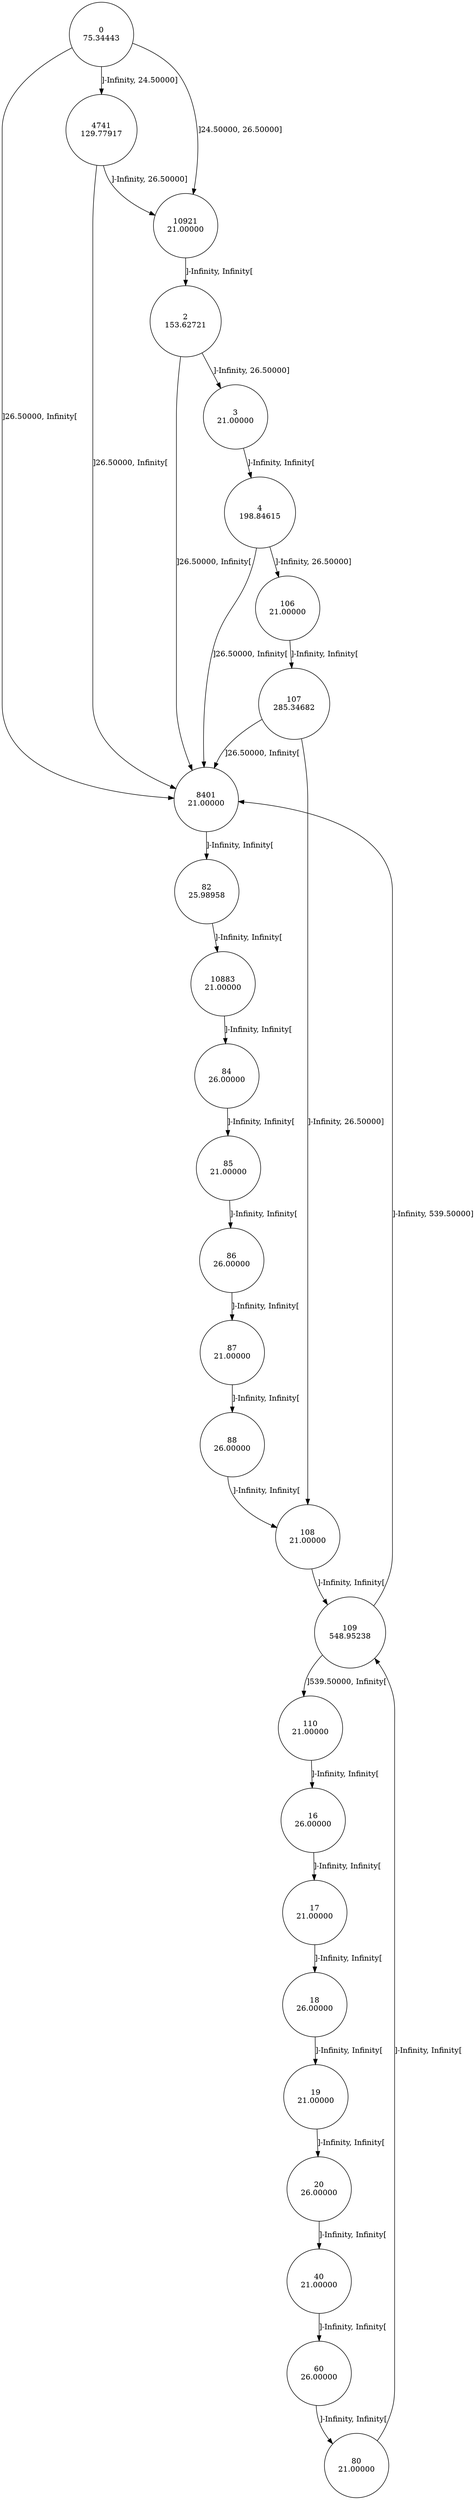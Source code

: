 digraph DFA {
0 [shape=circle, label="0\n75.34443"];
	0 -> 4741 [label="]-Infinity, 24.50000]"];
	0 -> 10921 [label="]24.50000, 26.50000]"];
	0 -> 8401 [label="]26.50000, Infinity["];
8401 [shape=circle, label="8401\n21.00000"];
	8401 -> 82 [label="]-Infinity, Infinity["];
82 [shape=circle, label="82\n25.98958"];
	82 -> 10883 [label="]-Infinity, Infinity["];
10883 [shape=circle, label="10883\n21.00000"];
	10883 -> 84 [label="]-Infinity, Infinity["];
84 [shape=circle, label="84\n26.00000"];
	84 -> 85 [label="]-Infinity, Infinity["];
85 [shape=circle, label="85\n21.00000"];
	85 -> 86 [label="]-Infinity, Infinity["];
86 [shape=circle, label="86\n26.00000"];
	86 -> 87 [label="]-Infinity, Infinity["];
87 [shape=circle, label="87\n21.00000"];
	87 -> 88 [label="]-Infinity, Infinity["];
88 [shape=circle, label="88\n26.00000"];
	88 -> 108 [label="]-Infinity, Infinity["];
108 [shape=circle, label="108\n21.00000"];
	108 -> 109 [label="]-Infinity, Infinity["];
109 [shape=circle, label="109\n548.95238"];
	109 -> 8401 [label="]-Infinity, 539.50000]"];
	109 -> 110 [label="]539.50000, Infinity["];
110 [shape=circle, label="110\n21.00000"];
	110 -> 16 [label="]-Infinity, Infinity["];
16 [shape=circle, label="16\n26.00000"];
	16 -> 17 [label="]-Infinity, Infinity["];
17 [shape=circle, label="17\n21.00000"];
	17 -> 18 [label="]-Infinity, Infinity["];
18 [shape=circle, label="18\n26.00000"];
	18 -> 19 [label="]-Infinity, Infinity["];
19 [shape=circle, label="19\n21.00000"];
	19 -> 20 [label="]-Infinity, Infinity["];
20 [shape=circle, label="20\n26.00000"];
	20 -> 40 [label="]-Infinity, Infinity["];
40 [shape=circle, label="40\n21.00000"];
	40 -> 60 [label="]-Infinity, Infinity["];
60 [shape=circle, label="60\n26.00000"];
	60 -> 80 [label="]-Infinity, Infinity["];
80 [shape=circle, label="80\n21.00000"];
	80 -> 109 [label="]-Infinity, Infinity["];
10921 [shape=circle, label="10921\n21.00000"];
	10921 -> 2 [label="]-Infinity, Infinity["];
2 [shape=circle, label="2\n153.62721"];
	2 -> 3 [label="]-Infinity, 26.50000]"];
	2 -> 8401 [label="]26.50000, Infinity["];
3 [shape=circle, label="3\n21.00000"];
	3 -> 4 [label="]-Infinity, Infinity["];
4 [shape=circle, label="4\n198.84615"];
	4 -> 106 [label="]-Infinity, 26.50000]"];
	4 -> 8401 [label="]26.50000, Infinity["];
106 [shape=circle, label="106\n21.00000"];
	106 -> 107 [label="]-Infinity, Infinity["];
107 [shape=circle, label="107\n285.34682"];
	107 -> 108 [label="]-Infinity, 26.50000]"];
	107 -> 8401 [label="]26.50000, Infinity["];
4741 [shape=circle, label="4741\n129.77917"];
	4741 -> 10921 [label="]-Infinity, 26.50000]"];
	4741 -> 8401 [label="]26.50000, Infinity["];
}